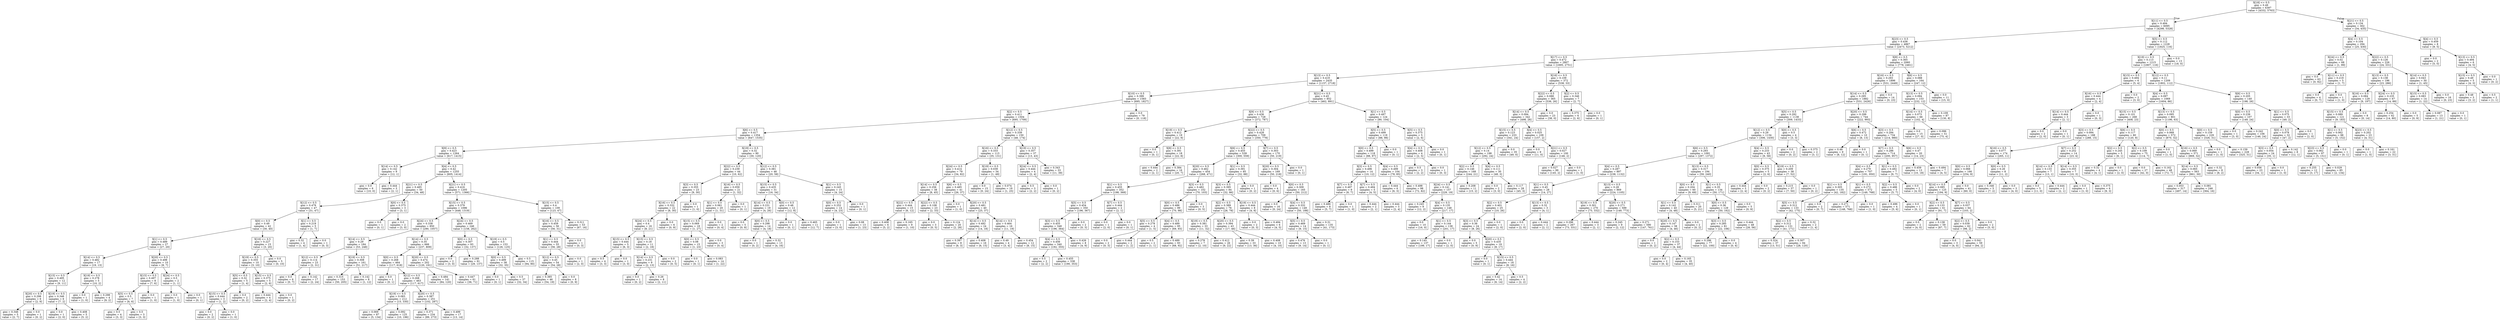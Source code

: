 digraph Tree {
node [shape=box] ;
0 [label="X[18] <= 0.5\ngini = 0.49\nsamples = 6397\nvalue = [4332, 5763]"] ;
1 [label="X[11] <= 0.5\ngini = 0.494\nsamples = 6095\nvalue = [4298, 5328]"] ;
0 -> 1 [labeldistance=2.5, labelangle=45, headlabel="True"] ;
2 [label="X[23] <= 0.5\ngini = 0.436\nsamples = 4867\nvalue = [2473, 5212]"] ;
1 -> 2 ;
3 [label="X[17] <= 0.5\ngini = 0.472\nsamples = 2807\nvalue = [1695, 2751]"] ;
2 -> 3 ;
4 [label="X[13] <= 0.5\ngini = 0.419\nsamples = 2435\nvalue = [1157, 2718]"] ;
3 -> 4 ;
5 [label="X[10] <= 0.5\ngini = 0.399\nsamples = 1583\nvalue = [695, 1827]"] ;
4 -> 5 ;
6 [label="X[2] <= 0.5\ngini = 0.411\nsamples = 1504\nvalue = [695, 1709]"] ;
5 -> 6 ;
7 [label="X[6] <= 0.5\ngini = 0.417\nsamples = 1354\nvalue = [647, 1535]"] ;
6 -> 7 ;
8 [label="X[9] <= 0.5\ngini = 0.423\nsamples = 1264\nvalue = [617, 1415]"] ;
7 -> 8 ;
9 [label="X[14] <= 0.5\ngini = 0.142\nsamples = 9\nvalue = [12, 1]"] ;
8 -> 9 ;
10 [label="gini = 0.0\nsamples = 6\nvalue = [10, 0]"] ;
9 -> 10 ;
11 [label="gini = 0.444\nsamples = 3\nvalue = [2, 1]"] ;
9 -> 11 ;
12 [label="X[4] <= 0.5\ngini = 0.42\nsamples = 1255\nvalue = [605, 1414]"] ;
8 -> 12 ;
13 [label="X[21] <= 0.5\ngini = 0.485\nsamples = 50\nvalue = [34, 48]"] ;
12 -> 13 ;
14 [label="X[12] <= 0.5\ngini = 0.479\nsamples = 47\nvalue = [31, 47]"] ;
13 -> 14 ;
15 [label="X[0] <= 0.5\ngini = 0.49\nsamples = 42\nvalue = [30, 40]"] ;
14 -> 15 ;
16 [label="X[1] <= 0.5\ngini = 0.489\nsamples = 27\nvalue = [27, 20]"] ;
15 -> 16 ;
17 [label="X[14] <= 0.5\ngini = 0.482\nsamples = 17\nvalue = [19, 13]"] ;
16 -> 17 ;
18 [label="X[15] <= 0.5\ngini = 0.495\nsamples = 12\nvalue = [9, 11]"] ;
17 -> 18 ;
19 [label="X[20] <= 0.5\ngini = 0.298\nsamples = 6\nvalue = [2, 9]"] ;
18 -> 19 ;
20 [label="gini = 0.346\nsamples = 5\nvalue = [2, 7]"] ;
19 -> 20 ;
21 [label="gini = 0.0\nsamples = 1\nvalue = [0, 2]"] ;
19 -> 21 ;
22 [label="X[19] <= 0.5\ngini = 0.346\nsamples = 6\nvalue = [7, 2]"] ;
18 -> 22 ;
23 [label="gini = 0.0\nsamples = 1\nvalue = [2, 0]"] ;
22 -> 23 ;
24 [label="gini = 0.408\nsamples = 5\nvalue = [5, 2]"] ;
22 -> 24 ;
25 [label="X[19] <= 0.5\ngini = 0.278\nsamples = 5\nvalue = [10, 2]"] ;
17 -> 25 ;
26 [label="gini = 0.0\nsamples = 1\nvalue = [1, 0]"] ;
25 -> 26 ;
27 [label="gini = 0.298\nsamples = 4\nvalue = [9, 2]"] ;
25 -> 27 ;
28 [label="X[20] <= 0.5\ngini = 0.498\nsamples = 10\nvalue = [8, 7]"] ;
16 -> 28 ;
29 [label="X[15] <= 0.5\ngini = 0.497\nsamples = 8\nvalue = [7, 6]"] ;
28 -> 29 ;
30 [label="X[5] <= 0.5\ngini = 0.5\nsamples = 7\nvalue = [6, 6]"] ;
29 -> 30 ;
31 [label="gini = 0.5\nsamples = 4\nvalue = [3, 3]"] ;
30 -> 31 ;
32 [label="gini = 0.5\nsamples = 3\nvalue = [3, 3]"] ;
30 -> 32 ;
33 [label="gini = 0.0\nsamples = 1\nvalue = [1, 0]"] ;
29 -> 33 ;
34 [label="X[24] <= 0.5\ngini = 0.5\nsamples = 2\nvalue = [1, 1]"] ;
28 -> 34 ;
35 [label="gini = 0.0\nsamples = 1\nvalue = [1, 0]"] ;
34 -> 35 ;
36 [label="gini = 0.0\nsamples = 1\nvalue = [0, 1]"] ;
34 -> 36 ;
37 [label="X[16] <= 0.5\ngini = 0.227\nsamples = 15\nvalue = [3, 20]"] ;
15 -> 37 ;
38 [label="X[19] <= 0.5\ngini = 0.355\nsamples = 10\nvalue = [3, 10]"] ;
37 -> 38 ;
39 [label="X[5] <= 0.5\ngini = 0.32\nsamples = 5\nvalue = [1, 4]"] ;
38 -> 39 ;
40 [label="X[15] <= 0.5\ngini = 0.444\nsamples = 3\nvalue = [1, 2]"] ;
39 -> 40 ;
41 [label="gini = 0.0\nsamples = 2\nvalue = [0, 2]"] ;
40 -> 41 ;
42 [label="gini = 0.0\nsamples = 1\nvalue = [1, 0]"] ;
40 -> 42 ;
43 [label="gini = 0.0\nsamples = 2\nvalue = [0, 2]"] ;
39 -> 43 ;
44 [label="X[15] <= 0.5\ngini = 0.375\nsamples = 5\nvalue = [2, 6]"] ;
38 -> 44 ;
45 [label="gini = 0.444\nsamples = 4\nvalue = [2, 4]"] ;
44 -> 45 ;
46 [label="gini = 0.0\nsamples = 1\nvalue = [0, 2]"] ;
44 -> 46 ;
47 [label="gini = 0.0\nsamples = 5\nvalue = [0, 10]"] ;
37 -> 47 ;
48 [label="X[1] <= 0.5\ngini = 0.219\nsamples = 5\nvalue = [1, 7]"] ;
14 -> 48 ;
49 [label="gini = 0.32\nsamples = 4\nvalue = [1, 4]"] ;
48 -> 49 ;
50 [label="gini = 0.0\nsamples = 1\nvalue = [0, 3]"] ;
48 -> 50 ;
51 [label="X[0] <= 0.5\ngini = 0.375\nsamples = 3\nvalue = [3, 1]"] ;
13 -> 51 ;
52 [label="gini = 0.0\nsamples = 1\nvalue = [0, 1]"] ;
51 -> 52 ;
53 [label="gini = 0.0\nsamples = 2\nvalue = [3, 0]"] ;
51 -> 53 ;
54 [label="X[21] <= 0.5\ngini = 0.416\nsamples = 1205\nvalue = [571, 1366]"] ;
12 -> 54 ;
55 [label="X[15] <= 0.5\ngini = 0.379\nsamples = 1096\nvalue = [448, 1319]"] ;
54 -> 55 ;
56 [label="X[24] <= 0.5\ngini = 0.338\nsamples = 850\nvalue = [290, 1057]"] ;
55 -> 56 ;
57 [label="X[14] <= 0.5\ngini = 0.29\nsamples = 184\nvalue = [53, 248]"] ;
56 -> 57 ;
58 [label="X[12] <= 0.5\ngini = 0.114\nsamples = 23\nvalue = [2, 31]"] ;
57 -> 58 ;
59 [label="gini = 0.0\nsamples = 6\nvalue = [0, 7]"] ;
58 -> 59 ;
60 [label="gini = 0.142\nsamples = 17\nvalue = [2, 24]"] ;
58 -> 60 ;
61 [label="X[19] <= 0.5\ngini = 0.308\nsamples = 161\nvalue = [51, 217]"] ;
57 -> 61 ;
62 [label="gini = 0.315\nsamples = 153\nvalue = [50, 205]"] ;
61 -> 62 ;
63 [label="gini = 0.142\nsamples = 8\nvalue = [1, 12]"] ;
61 -> 63 ;
64 [label="X[14] <= 0.5\ngini = 0.35\nsamples = 666\nvalue = [237, 809]"] ;
56 -> 64 ;
65 [label="X[0] <= 0.5\ngini = 0.268\nsamples = 464\nvalue = [117, 618]"] ;
64 -> 65 ;
66 [label="gini = 0.0\nsamples = 1\nvalue = [0, 1]"] ;
65 -> 66 ;
67 [label="X[12] <= 0.5\ngini = 0.268\nsamples = 463\nvalue = [117, 617]"] ;
65 -> 67 ;
68 [label="X[19] <= 0.5\ngini = 0.083\nsamples = 212\nvalue = [15, 330]"] ;
67 -> 68 ;
69 [label="gini = 0.069\nsamples = 87\nvalue = [5, 134]"] ;
68 -> 69 ;
70 [label="gini = 0.092\nsamples = 125\nvalue = [10, 196]"] ;
68 -> 70 ;
71 [label="X[20] <= 0.5\ngini = 0.387\nsamples = 251\nvalue = [102, 287]"] ;
67 -> 71 ;
72 [label="gini = 0.371\nsamples = 234\nvalue = [89, 273]"] ;
71 -> 72 ;
73 [label="gini = 0.499\nsamples = 17\nvalue = [13, 14]"] ;
71 -> 73 ;
74 [label="X[20] <= 0.5\ngini = 0.474\nsamples = 202\nvalue = [120, 191]"] ;
64 -> 74 ;
75 [label="gini = 0.484\nsamples = 141\nvalue = [84, 120]"] ;
74 -> 75 ;
76 [label="gini = 0.447\nsamples = 61\nvalue = [36, 71]"] ;
74 -> 76 ;
77 [label="X[24] <= 0.5\ngini = 0.469\nsamples = 246\nvalue = [158, 262]"] ;
55 -> 77 ;
78 [label="X[0] <= 0.5\ngini = 0.307\nsamples = 93\nvalue = [32, 137]"] ;
77 -> 78 ;
79 [label="gini = 0.0\nsamples = 2\nvalue = [3, 0]"] ;
78 -> 79 ;
80 [label="gini = 0.288\nsamples = 91\nvalue = [29, 137]"] ;
78 -> 80 ;
81 [label="X[19] <= 0.5\ngini = 0.5\nsamples = 153\nvalue = [126, 125]"] ;
77 -> 81 ;
82 [label="X[0] <= 0.5\ngini = 0.499\nsamples = 38\nvalue = [32, 35]"] ;
81 -> 82 ;
83 [label="gini = 0.0\nsamples = 1\nvalue = [0, 1]"] ;
82 -> 83 ;
84 [label="gini = 0.5\nsamples = 37\nvalue = [32, 34]"] ;
82 -> 84 ;
85 [label="gini = 0.5\nsamples = 115\nvalue = [94, 90]"] ;
81 -> 85 ;
86 [label="X[15] <= 0.5\ngini = 0.4\nsamples = 109\nvalue = [123, 47]"] ;
54 -> 86 ;
87 [label="X[16] <= 0.5\ngini = 0.459\nsamples = 56\nvalue = [56, 31]"] ;
86 -> 87 ;
88 [label="X[1] <= 0.5\ngini = 0.444\nsamples = 55\nvalue = [56, 28]"] ;
87 -> 88 ;
89 [label="X[12] <= 0.5\ngini = 0.45\nsamples = 54\nvalue = [54, 28]"] ;
88 -> 89 ;
90 [label="gini = 0.385\nsamples = 46\nvalue = [54, 19]"] ;
89 -> 90 ;
91 [label="gini = 0.0\nsamples = 8\nvalue = [0, 9]"] ;
89 -> 91 ;
92 [label="gini = 0.0\nsamples = 1\nvalue = [2, 0]"] ;
88 -> 92 ;
93 [label="gini = 0.0\nsamples = 1\nvalue = [0, 3]"] ;
87 -> 93 ;
94 [label="gini = 0.311\nsamples = 53\nvalue = [67, 16]"] ;
86 -> 94 ;
95 [label="X[19] <= 0.5\ngini = 0.32\nsamples = 90\nvalue = [30, 120]"] ;
7 -> 95 ;
96 [label="X[22] <= 0.5\ngini = 0.239\nsamples = 44\nvalue = [10, 62]"] ;
95 -> 96 ;
97 [label="X[3] <= 0.5\ngini = 0.355\nsamples = 23\nvalue = [9, 30]"] ;
96 -> 97 ;
98 [label="X[16] <= 0.5\ngini = 0.332\nsamples = 22\nvalue = [8, 30]"] ;
97 -> 98 ;
99 [label="X[24] <= 0.5\ngini = 0.4\nsamples = 16\nvalue = [8, 21]"] ;
98 -> 99 ;
100 [label="X[15] <= 0.5\ngini = 0.444\nsamples = 5\nvalue = [6, 3]"] ;
99 -> 100 ;
101 [label="gini = 0.5\nsamples = 4\nvalue = [3, 3]"] ;
100 -> 101 ;
102 [label="gini = 0.0\nsamples = 1\nvalue = [3, 0]"] ;
100 -> 102 ;
103 [label="X[15] <= 0.5\ngini = 0.18\nsamples = 11\nvalue = [2, 18]"] ;
99 -> 103 ;
104 [label="X[14] <= 0.5\ngini = 0.231\nsamples = 9\nvalue = [2, 13]"] ;
103 -> 104 ;
105 [label="gini = 0.0\nsamples = 1\nvalue = [0, 2]"] ;
104 -> 105 ;
106 [label="gini = 0.26\nsamples = 8\nvalue = [2, 11]"] ;
104 -> 106 ;
107 [label="gini = 0.0\nsamples = 2\nvalue = [0, 5]"] ;
103 -> 107 ;
108 [label="gini = 0.0\nsamples = 6\nvalue = [0, 9]"] ;
98 -> 108 ;
109 [label="gini = 0.0\nsamples = 1\nvalue = [1, 0]"] ;
97 -> 109 ;
110 [label="X[16] <= 0.5\ngini = 0.059\nsamples = 21\nvalue = [1, 32]"] ;
96 -> 110 ;
111 [label="X[1] <= 0.5\ngini = 0.061\nsamples = 20\nvalue = [1, 31]"] ;
110 -> 111 ;
112 [label="X[15] <= 0.5\ngini = 0.069\nsamples = 18\nvalue = [1, 27]"] ;
111 -> 112 ;
113 [label="X[0] <= 0.5\ngini = 0.08\nsamples = 15\nvalue = [1, 23]"] ;
112 -> 113 ;
114 [label="gini = 0.0\nsamples = 1\nvalue = [0, 1]"] ;
113 -> 114 ;
115 [label="gini = 0.083\nsamples = 14\nvalue = [1, 22]"] ;
113 -> 115 ;
116 [label="gini = 0.0\nsamples = 3\nvalue = [0, 4]"] ;
112 -> 116 ;
117 [label="gini = 0.0\nsamples = 2\nvalue = [0, 4]"] ;
111 -> 117 ;
118 [label="gini = 0.0\nsamples = 1\nvalue = [0, 1]"] ;
110 -> 118 ;
119 [label="X[12] <= 0.5\ngini = 0.381\nsamples = 46\nvalue = [20, 58]"] ;
95 -> 119 ;
120 [label="X[15] <= 0.5\ngini = 0.435\nsamples = 31\nvalue = [16, 34]"] ;
119 -> 120 ;
121 [label="X[14] <= 0.5\ngini = 0.231\nsamples = 19\nvalue = [4, 26]"] ;
120 -> 121 ;
122 [label="gini = 0.0\nsamples = 5\nvalue = [0, 8]"] ;
121 -> 122 ;
123 [label="X[0] <= 0.5\ngini = 0.298\nsamples = 14\nvalue = [4, 18]"] ;
121 -> 123 ;
124 [label="gini = 0.0\nsamples = 1\nvalue = [0, 2]"] ;
123 -> 124 ;
125 [label="gini = 0.32\nsamples = 13\nvalue = [4, 16]"] ;
123 -> 125 ;
126 [label="X[0] <= 0.5\ngini = 0.48\nsamples = 12\nvalue = [12, 8]"] ;
120 -> 126 ;
127 [label="gini = 0.0\nsamples = 1\nvalue = [0, 1]"] ;
126 -> 127 ;
128 [label="gini = 0.465\nsamples = 11\nvalue = [12, 7]"] ;
126 -> 128 ;
129 [label="X[1] <= 0.5\ngini = 0.245\nsamples = 15\nvalue = [4, 24]"] ;
119 -> 129 ;
130 [label="X[0] <= 0.5\ngini = 0.252\nsamples = 14\nvalue = [4, 23]"] ;
129 -> 130 ;
131 [label="gini = 0.0\nsamples = 1\nvalue = [3, 0]"] ;
130 -> 131 ;
132 [label="gini = 0.08\nsamples = 13\nvalue = [1, 23]"] ;
130 -> 132 ;
133 [label="gini = 0.0\nsamples = 1\nvalue = [0, 1]"] ;
129 -> 133 ;
134 [label="X[12] <= 0.5\ngini = 0.339\nsamples = 150\nvalue = [48, 174]"] ;
6 -> 134 ;
135 [label="X[16] <= 0.5\ngini = 0.333\nsamples = 113\nvalue = [35, 131]"] ;
134 -> 135 ;
136 [label="X[24] <= 0.5\ngini = 0.414\nsamples = 79\nvalue = [34, 82]"] ;
135 -> 136 ;
137 [label="X[14] <= 0.5\ngini = 0.256\nsamples = 38\nvalue = [8, 45]"] ;
136 -> 137 ;
138 [label="X[22] <= 0.5\ngini = 0.444\nsamples = 15\nvalue = [6, 12]"] ;
137 -> 138 ;
139 [label="gini = 0.408\nsamples = 6\nvalue = [5, 2]"] ;
138 -> 139 ;
140 [label="gini = 0.165\nsamples = 9\nvalue = [1, 10]"] ;
138 -> 140 ;
141 [label="X[22] <= 0.5\ngini = 0.108\nsamples = 23\nvalue = [2, 33]"] ;
137 -> 141 ;
142 [label="gini = 0.0\nsamples = 3\nvalue = [0, 5]"] ;
141 -> 142 ;
143 [label="gini = 0.124\nsamples = 20\nvalue = [2, 28]"] ;
141 -> 143 ;
144 [label="X[6] <= 0.5\ngini = 0.485\nsamples = 41\nvalue = [26, 37]"] ;
136 -> 144 ;
145 [label="gini = 0.0\nsamples = 1\nvalue = [1, 0]"] ;
144 -> 145 ;
146 [label="X[20] <= 0.5\ngini = 0.481\nsamples = 40\nvalue = [25, 37]"] ;
144 -> 146 ;
147 [label="X[14] <= 0.5\ngini = 0.492\nsamples = 24\nvalue = [14, 18]"] ;
146 -> 147 ;
148 [label="gini = 0.397\nsamples = 8\nvalue = [8, 3]"] ;
147 -> 148 ;
149 [label="gini = 0.408\nsamples = 16\nvalue = [6, 15]"] ;
147 -> 149 ;
150 [label="X[14] <= 0.5\ngini = 0.464\nsamples = 16\nvalue = [11, 19]"] ;
146 -> 150 ;
151 [label="gini = 0.49\nsamples = 4\nvalue = [3, 4]"] ;
150 -> 151 ;
152 [label="gini = 0.454\nsamples = 12\nvalue = [8, 15]"] ;
150 -> 152 ;
153 [label="X[19] <= 0.5\ngini = 0.039\nsamples = 34\nvalue = [1, 49]"] ;
135 -> 153 ;
154 [label="gini = 0.0\nsamples = 15\nvalue = [0, 24]"] ;
153 -> 154 ;
155 [label="gini = 0.074\nsamples = 19\nvalue = [1, 25]"] ;
153 -> 155 ;
156 [label="X[19] <= 0.5\ngini = 0.357\nsamples = 37\nvalue = [13, 43]"] ;
134 -> 156 ;
157 [label="X[24] <= 0.5\ngini = 0.444\nsamples = 4\nvalue = [2, 4]"] ;
156 -> 157 ;
158 [label="gini = 0.5\nsamples = 3\nvalue = [2, 2]"] ;
157 -> 158 ;
159 [label="gini = 0.0\nsamples = 1\nvalue = [0, 2]"] ;
157 -> 159 ;
160 [label="gini = 0.343\nsamples = 33\nvalue = [11, 39]"] ;
156 -> 160 ;
161 [label="gini = 0.0\nsamples = 79\nvalue = [0, 118]"] ;
5 -> 161 ;
162 [label="X[21] <= 0.5\ngini = 0.45\nsamples = 852\nvalue = [462, 891]"] ;
4 -> 162 ;
163 [label="X[9] <= 0.5\ngini = 0.436\nsamples = 728\nvalue = [372, 787]"] ;
162 -> 163 ;
164 [label="X[19] <= 0.5\ngini = 0.412\nsamples = 19\nvalue = [22, 9]"] ;
163 -> 164 ;
165 [label="gini = 0.0\nsamples = 1\nvalue = [0, 1]"] ;
164 -> 165 ;
166 [label="X[8] <= 0.5\ngini = 0.391\nsamples = 18\nvalue = [22, 8]"] ;
164 -> 166 ;
167 [label="gini = 0.444\nsamples = 2\nvalue = [2, 1]"] ;
166 -> 167 ;
168 [label="gini = 0.384\nsamples = 16\nvalue = [20, 7]"] ;
166 -> 168 ;
169 [label="X[22] <= 0.5\ngini = 0.428\nsamples = 709\nvalue = [350, 778]"] ;
163 -> 169 ;
170 [label="X[6] <= 0.5\ngini = 0.455\nsamples = 539\nvalue = [300, 559]"] ;
169 -> 170 ;
171 [label="X[20] <= 0.5\ngini = 0.462\nsamples = 454\nvalue = [268, 471]"] ;
170 -> 171 ;
172 [label="X[1] <= 0.5\ngini = 0.455\nsamples = 352\nvalue = [198, 368]"] ;
171 -> 172 ;
173 [label="X[5] <= 0.5\ngini = 0.454\nsamples = 350\nvalue = [196, 367]"] ;
172 -> 173 ;
174 [label="X[3] <= 0.5\ngini = 0.455\nsamples = 348\nvalue = [196, 364]"] ;
173 -> 174 ;
175 [label="X[4] <= 0.5\ngini = 0.456\nsamples = 340\nvalue = [192, 355]"] ;
174 -> 175 ;
176 [label="gini = 0.5\nsamples = 2\nvalue = [2, 2]"] ;
175 -> 176 ;
177 [label="gini = 0.455\nsamples = 338\nvalue = [190, 353]"] ;
175 -> 177 ;
178 [label="gini = 0.426\nsamples = 8\nvalue = [4, 9]"] ;
174 -> 178 ;
179 [label="gini = 0.0\nsamples = 2\nvalue = [0, 3]"] ;
173 -> 179 ;
180 [label="X[7] <= 0.5\ngini = 0.444\nsamples = 2\nvalue = [2, 1]"] ;
172 -> 180 ;
181 [label="gini = 0.0\nsamples = 1\nvalue = [2, 0]"] ;
180 -> 181 ;
182 [label="gini = 0.0\nsamples = 1\nvalue = [0, 1]"] ;
180 -> 182 ;
183 [label="X[3] <= 0.5\ngini = 0.482\nsamples = 102\nvalue = [70, 103]"] ;
171 -> 183 ;
184 [label="X[0] <= 0.5\ngini = 0.486\nsamples = 99\nvalue = [70, 98]"] ;
183 -> 184 ;
185 [label="X[5] <= 0.5\ngini = 0.278\nsamples = 4\nvalue = [1, 5]"] ;
184 -> 185 ;
186 [label="gini = 0.0\nsamples = 2\nvalue = [0, 3]"] ;
185 -> 186 ;
187 [label="gini = 0.444\nsamples = 2\nvalue = [1, 2]"] ;
185 -> 187 ;
188 [label="X[4] <= 0.5\ngini = 0.489\nsamples = 95\nvalue = [69, 93]"] ;
184 -> 188 ;
189 [label="gini = 0.5\nsamples = 2\nvalue = [1, 1]"] ;
188 -> 189 ;
190 [label="gini = 0.489\nsamples = 93\nvalue = [68, 92]"] ;
188 -> 190 ;
191 [label="gini = 0.0\nsamples = 3\nvalue = [0, 5]"] ;
183 -> 191 ;
192 [label="X[1] <= 0.5\ngini = 0.391\nsamples = 85\nvalue = [32, 88]"] ;
170 -> 192 ;
193 [label="X[3] <= 0.5\ngini = 0.395\nsamples = 84\nvalue = [32, 86]"] ;
192 -> 193 ;
194 [label="X[2] <= 0.5\ngini = 0.389\nsamples = 76\nvalue = [28, 78]"] ;
193 -> 194 ;
195 [label="X[19] <= 0.5\ngini = 0.381\nsamples = 33\nvalue = [11, 32]"] ;
194 -> 195 ;
196 [label="gini = 0.278\nsamples = 7\nvalue = [2, 10]"] ;
195 -> 196 ;
197 [label="gini = 0.412\nsamples = 26\nvalue = [9, 22]"] ;
195 -> 197 ;
198 [label="X[20] <= 0.5\ngini = 0.394\nsamples = 43\nvalue = [17, 46]"] ;
194 -> 198 ;
199 [label="gini = 0.39\nsamples = 33\nvalue = [13, 36]"] ;
198 -> 199 ;
200 [label="gini = 0.408\nsamples = 10\nvalue = [4, 10]"] ;
198 -> 200 ;
201 [label="X[19] <= 0.5\ngini = 0.444\nsamples = 8\nvalue = [4, 8]"] ;
193 -> 201 ;
202 [label="gini = 0.0\nsamples = 2\nvalue = [0, 3]"] ;
201 -> 202 ;
203 [label="gini = 0.494\nsamples = 6\nvalue = [4, 5]"] ;
201 -> 203 ;
204 [label="gini = 0.0\nsamples = 1\nvalue = [0, 2]"] ;
192 -> 204 ;
205 [label="X[7] <= 0.5\ngini = 0.303\nsamples = 170\nvalue = [50, 219]"] ;
169 -> 205 ;
206 [label="X[20] <= 0.5\ngini = 0.304\nsamples = 169\nvalue = [50, 218]"] ;
205 -> 206 ;
207 [label="gini = 0.0\nsamples = 4\nvalue = [0, 6]"] ;
206 -> 207 ;
208 [label="X[0] <= 0.5\ngini = 0.309\nsamples = 165\nvalue = [50, 212]"] ;
206 -> 208 ;
209 [label="gini = 0.0\nsamples = 16\nvalue = [0, 24]"] ;
208 -> 209 ;
210 [label="X[4] <= 0.5\ngini = 0.332\nsamples = 149\nvalue = [50, 188]"] ;
208 -> 210 ;
211 [label="X[5] <= 0.5\ngini = 0.469\nsamples = 14\nvalue = [9, 15]"] ;
210 -> 211 ;
212 [label="gini = 0.476\nsamples = 13\nvalue = [9, 14]"] ;
211 -> 212 ;
213 [label="gini = 0.0\nsamples = 1\nvalue = [0, 1]"] ;
211 -> 213 ;
214 [label="gini = 0.31\nsamples = 135\nvalue = [41, 173]"] ;
210 -> 214 ;
215 [label="gini = 0.0\nsamples = 1\nvalue = [0, 1]"] ;
205 -> 215 ;
216 [label="X[1] <= 0.5\ngini = 0.497\nsamples = 124\nvalue = [90, 104]"] ;
162 -> 216 ;
217 [label="X[5] <= 0.5\ngini = 0.499\nsamples = 119\nvalue = [88, 98]"] ;
216 -> 217 ;
218 [label="X[0] <= 0.5\ngini = 0.499\nsamples = 118\nvalue = [88, 97]"] ;
217 -> 218 ;
219 [label="X[3] <= 0.5\ngini = 0.496\nsamples = 14\nvalue = [10, 12]"] ;
218 -> 219 ;
220 [label="X[7] <= 0.5\ngini = 0.497\nsamples = 9\nvalue = [6, 7]"] ;
219 -> 220 ;
221 [label="gini = 0.486\nsamples = 8\nvalue = [5, 7]"] ;
220 -> 221 ;
222 [label="gini = 0.0\nsamples = 1\nvalue = [1, 0]"] ;
220 -> 222 ;
223 [label="X[7] <= 0.5\ngini = 0.494\nsamples = 5\nvalue = [4, 5]"] ;
219 -> 223 ;
224 [label="gini = 0.444\nsamples = 2\nvalue = [2, 1]"] ;
223 -> 224 ;
225 [label="gini = 0.444\nsamples = 3\nvalue = [2, 4]"] ;
223 -> 225 ;
226 [label="X[4] <= 0.5\ngini = 0.499\nsamples = 104\nvalue = [78, 85]"] ;
218 -> 226 ;
227 [label="gini = 0.444\nsamples = 6\nvalue = [6, 3]"] ;
226 -> 227 ;
228 [label="gini = 0.498\nsamples = 98\nvalue = [72, 82]"] ;
226 -> 228 ;
229 [label="gini = 0.0\nsamples = 1\nvalue = [0, 1]"] ;
217 -> 229 ;
230 [label="X[5] <= 0.5\ngini = 0.375\nsamples = 5\nvalue = [2, 6]"] ;
216 -> 230 ;
231 [label="X[4] <= 0.5\ngini = 0.408\nsamples = 4\nvalue = [2, 5]"] ;
230 -> 231 ;
232 [label="gini = 0.5\nsamples = 3\nvalue = [2, 2]"] ;
231 -> 232 ;
233 [label="gini = 0.0\nsamples = 1\nvalue = [0, 3]"] ;
231 -> 233 ;
234 [label="gini = 0.0\nsamples = 1\nvalue = [0, 1]"] ;
230 -> 234 ;
235 [label="X[16] <= 0.5\ngini = 0.109\nsamples = 372\nvalue = [538, 33]"] ;
3 -> 235 ;
236 [label="X[22] <= 0.5\ngini = 0.088\nsamples = 365\nvalue = [536, 26]"] ;
235 -> 236 ;
237 [label="X[14] <= 0.5\ngini = 0.094\nsamples = 342\nvalue = [498, 26]"] ;
236 -> 237 ;
238 [label="X[15] <= 0.5\ngini = 0.123\nsamples = 233\nvalue = [341, 24]"] ;
237 -> 238 ;
239 [label="X[12] <= 0.5\ngini = 0.14\nsamples = 198\nvalue = [292, 24]"] ;
238 -> 239 ;
240 [label="X[2] <= 0.5\ngini = 0.146\nsamples = 168\nvalue = [244, 21]"] ;
239 -> 240 ;
241 [label="X[24] <= 0.5\ngini = 0.141\nsamples = 157\nvalue = [229, 19]"] ;
240 -> 241 ;
242 [label="gini = 0.245\nsamples = 9\nvalue = [12, 2]"] ;
241 -> 242 ;
243 [label="X[4] <= 0.5\ngini = 0.135\nsamples = 148\nvalue = [217, 17]"] ;
241 -> 243 ;
244 [label="gini = 0.0\nsamples = 10\nvalue = [16, 0]"] ;
243 -> 244 ;
245 [label="X[1] <= 0.5\ngini = 0.144\nsamples = 138\nvalue = [201, 17]"] ;
243 -> 245 ;
246 [label="gini = 0.145\nsamples = 137\nvalue = [199, 17]"] ;
245 -> 246 ;
247 [label="gini = 0.0\nsamples = 1\nvalue = [2, 0]"] ;
245 -> 247 ;
248 [label="gini = 0.208\nsamples = 11\nvalue = [15, 2]"] ;
240 -> 248 ;
249 [label="X[4] <= 0.5\ngini = 0.111\nsamples = 30\nvalue = [48, 3]"] ;
239 -> 249 ;
250 [label="gini = 0.0\nsamples = 2\nvalue = [3, 0]"] ;
249 -> 250 ;
251 [label="gini = 0.117\nsamples = 28\nvalue = [45, 3]"] ;
249 -> 251 ;
252 [label="gini = 0.0\nsamples = 35\nvalue = [49, 0]"] ;
238 -> 252 ;
253 [label="X[4] <= 0.5\ngini = 0.025\nsamples = 109\nvalue = [157, 2]"] ;
237 -> 253 ;
254 [label="gini = 0.0\nsamples = 9\nvalue = [11, 0]"] ;
253 -> 254 ;
255 [label="X[21] <= 0.5\ngini = 0.027\nsamples = 100\nvalue = [146, 2]"] ;
253 -> 255 ;
256 [label="gini = 0.027\nsamples = 99\nvalue = [145, 2]"] ;
255 -> 256 ;
257 [label="gini = 0.0\nsamples = 1\nvalue = [1, 0]"] ;
255 -> 257 ;
258 [label="gini = 0.0\nsamples = 23\nvalue = [38, 0]"] ;
236 -> 258 ;
259 [label="X[2] <= 0.5\ngini = 0.346\nsamples = 7\nvalue = [2, 7]"] ;
235 -> 259 ;
260 [label="gini = 0.375\nsamples = 6\nvalue = [2, 6]"] ;
259 -> 260 ;
261 [label="gini = 0.0\nsamples = 1\nvalue = [0, 1]"] ;
259 -> 261 ;
262 [label="X[8] <= 0.5\ngini = 0.365\nsamples = 2060\nvalue = [778, 2461]"] ;
2 -> 262 ;
263 [label="X[16] <= 0.5\ngini = 0.293\nsamples = 1896\nvalue = [531, 2449]"] ;
262 -> 263 ;
264 [label="X[14] <= 0.5\ngini = 0.295\nsamples = 1882\nvalue = [531, 2426]"] ;
263 -> 264 ;
265 [label="X[5] <= 0.5\ngini = 0.292\nsamples = 1138\nvalue = [309, 1433]"] ;
264 -> 265 ;
266 [label="X[12] <= 0.5\ngini = 0.29\nsamples = 1134\nvalue = [306, 1430]"] ;
265 -> 266 ;
267 [label="X[6] <= 0.5\ngini = 0.293\nsamples = 1091\nvalue = [297, 1372]"] ;
266 -> 267 ;
268 [label="X[4] <= 0.5\ngini = 0.287\nsamples = 897\nvalue = [238, 1132]"] ;
267 -> 268 ;
269 [label="X[1] <= 0.5\ngini = 0.45\nsamples = 28\nvalue = [14, 27]"] ;
268 -> 269 ;
270 [label="X[2] <= 0.5\ngini = 0.401\nsamples = 25\nvalue = [10, 26]"] ;
269 -> 270 ;
271 [label="X[3] <= 0.5\ngini = 0.36\nsamples = 24\nvalue = [8, 26]"] ;
270 -> 271 ;
272 [label="gini = 0.0\nsamples = 5\nvalue = [0, 9]"] ;
271 -> 272 ;
273 [label="X[20] <= 0.5\ngini = 0.435\nsamples = 19\nvalue = [8, 17]"] ;
271 -> 273 ;
274 [label="gini = 0.0\nsamples = 1\nvalue = [0, 1]"] ;
273 -> 274 ;
275 [label="X[15] <= 0.5\ngini = 0.444\nsamples = 18\nvalue = [8, 16]"] ;
273 -> 275 ;
276 [label="gini = 0.42\nsamples = 14\nvalue = [6, 14]"] ;
275 -> 276 ;
277 [label="gini = 0.5\nsamples = 4\nvalue = [2, 2]"] ;
275 -> 277 ;
278 [label="gini = 0.0\nsamples = 1\nvalue = [2, 0]"] ;
270 -> 278 ;
279 [label="X[13] <= 0.5\ngini = 0.32\nsamples = 3\nvalue = [4, 1]"] ;
269 -> 279 ;
280 [label="gini = 0.0\nsamples = 1\nvalue = [2, 0]"] ;
279 -> 280 ;
281 [label="gini = 0.444\nsamples = 2\nvalue = [2, 1]"] ;
279 -> 281 ;
282 [label="X[13] <= 0.5\ngini = 0.28\nsamples = 869\nvalue = [224, 1105]"] ;
268 -> 282 ;
283 [label="X[19] <= 0.5\ngini = 0.301\nsamples = 270\nvalue = [75, 332]"] ;
282 -> 283 ;
284 [label="gini = 0.296\nsamples = 267\nvalue = [73, 331]"] ;
283 -> 284 ;
285 [label="gini = 0.444\nsamples = 3\nvalue = [2, 1]"] ;
283 -> 285 ;
286 [label="X[20] <= 0.5\ngini = 0.271\nsamples = 599\nvalue = [149, 773]"] ;
282 -> 286 ;
287 [label="gini = 0.245\nsamples = 9\nvalue = [2, 12]"] ;
286 -> 287 ;
288 [label="gini = 0.271\nsamples = 590\nvalue = [147, 761]"] ;
286 -> 288 ;
289 [label="X[13] <= 0.5\ngini = 0.317\nsamples = 194\nvalue = [59, 240]"] ;
267 -> 289 ;
290 [label="X[0] <= 0.5\ngini = 0.204\nsamples = 60\nvalue = [9, 69]"] ;
289 -> 290 ;
291 [label="X[1] <= 0.5\ngini = 0.142\nsamples = 40\nvalue = [4, 48]"] ;
290 -> 291 ;
292 [label="X[20] <= 0.5\ngini = 0.147\nsamples = 38\nvalue = [4, 46]"] ;
291 -> 292 ;
293 [label="gini = 0.0\nsamples = 1\nvalue = [0, 2]"] ;
292 -> 293 ;
294 [label="X[2] <= 0.5\ngini = 0.153\nsamples = 37\nvalue = [4, 44]"] ;
292 -> 294 ;
295 [label="gini = 0.0\nsamples = 2\nvalue = [0, 4]"] ;
294 -> 295 ;
296 [label="gini = 0.165\nsamples = 35\nvalue = [4, 40]"] ;
294 -> 296 ;
297 [label="gini = 0.0\nsamples = 2\nvalue = [0, 2]"] ;
291 -> 297 ;
298 [label="gini = 0.311\nsamples = 20\nvalue = [5, 21]"] ;
290 -> 298 ;
299 [label="X[1] <= 0.5\ngini = 0.35\nsamples = 134\nvalue = [50, 171]"] ;
289 -> 299 ;
300 [label="X[0] <= 0.5\ngini = 0.36\nsamples = 129\nvalue = [50, 162]"] ;
299 -> 300 ;
301 [label="X[3] <= 0.5\ngini = 0.285\nsamples = 81\nvalue = [22, 106]"] ;
300 -> 301 ;
302 [label="gini = 0.296\nsamples = 77\nvalue = [22, 100]"] ;
301 -> 302 ;
303 [label="gini = 0.0\nsamples = 4\nvalue = [0, 6]"] ;
301 -> 303 ;
304 [label="gini = 0.444\nsamples = 48\nvalue = [28, 56]"] ;
300 -> 304 ;
305 [label="gini = 0.0\nsamples = 5\nvalue = [0, 9]"] ;
299 -> 305 ;
306 [label="X[4] <= 0.5\ngini = 0.233\nsamples = 43\nvalue = [9, 58]"] ;
266 -> 306 ;
307 [label="X[0] <= 0.5\ngini = 0.375\nsamples = 5\nvalue = [2, 6]"] ;
306 -> 307 ;
308 [label="gini = 0.444\nsamples = 3\nvalue = [2, 4]"] ;
307 -> 308 ;
309 [label="gini = 0.0\nsamples = 2\nvalue = [0, 2]"] ;
307 -> 309 ;
310 [label="X[19] <= 0.5\ngini = 0.209\nsamples = 38\nvalue = [7, 52]"] ;
306 -> 310 ;
311 [label="gini = 0.215\nsamples = 37\nvalue = [7, 50]"] ;
310 -> 311 ;
312 [label="gini = 0.0\nsamples = 1\nvalue = [0, 2]"] ;
310 -> 312 ;
313 [label="X[0] <= 0.5\ngini = 0.5\nsamples = 4\nvalue = [3, 3]"] ;
265 -> 313 ;
314 [label="gini = 0.0\nsamples = 2\nvalue = [0, 2]"] ;
313 -> 314 ;
315 [label="gini = 0.375\nsamples = 2\nvalue = [3, 1]"] ;
313 -> 315 ;
316 [label="X[20] <= 0.5\ngini = 0.299\nsamples = 744\nvalue = [222, 993]"] ;
264 -> 316 ;
317 [label="X[6] <= 0.5\ngini = 0.472\nsamples = 10\nvalue = [8, 13]"] ;
316 -> 317 ;
318 [label="gini = 0.48\nsamples = 9\nvalue = [8, 12]"] ;
317 -> 318 ;
319 [label="gini = 0.0\nsamples = 1\nvalue = [0, 1]"] ;
317 -> 319 ;
320 [label="X[3] <= 0.5\ngini = 0.294\nsamples = 734\nvalue = [214, 980]"] ;
316 -> 320 ;
321 [label="X[7] <= 0.5\ngini = 0.286\nsamples = 714\nvalue = [200, 957]"] ;
320 -> 321 ;
322 [label="X[4] <= 0.5\ngini = 0.279\nsamples = 707\nvalue = [191, 950]"] ;
321 -> 322 ;
323 [label="X[1] <= 0.5\ngini = 0.305\nsamples = 135\nvalue = [42, 182]"] ;
322 -> 323 ;
324 [label="X[5] <= 0.5\ngini = 0.312\nsamples = 133\nvalue = [42, 175]"] ;
323 -> 324 ;
325 [label="X[2] <= 0.5\ngini = 0.312\nsamples = 131\nvalue = [41, 171]"] ;
324 -> 325 ;
326 [label="gini = 0.324\nsamples = 37\nvalue = [13, 51]"] ;
325 -> 326 ;
327 [label="gini = 0.307\nsamples = 94\nvalue = [28, 120]"] ;
325 -> 327 ;
328 [label="gini = 0.32\nsamples = 2\nvalue = [1, 4]"] ;
324 -> 328 ;
329 [label="gini = 0.0\nsamples = 2\nvalue = [0, 7]"] ;
323 -> 329 ;
330 [label="X[1] <= 0.5\ngini = 0.272\nsamples = 572\nvalue = [149, 768]"] ;
322 -> 330 ;
331 [label="gini = 0.271\nsamples = 571\nvalue = [148, 768]"] ;
330 -> 331 ;
332 [label="gini = 0.0\nsamples = 1\nvalue = [1, 0]"] ;
330 -> 332 ;
333 [label="X[1] <= 0.5\ngini = 0.492\nsamples = 7\nvalue = [9, 7]"] ;
321 -> 333 ;
334 [label="X[2] <= 0.5\ngini = 0.486\nsamples = 5\nvalue = [5, 7]"] ;
333 -> 334 ;
335 [label="gini = 0.496\nsamples = 4\nvalue = [5, 6]"] ;
334 -> 335 ;
336 [label="gini = 0.0\nsamples = 1\nvalue = [0, 1]"] ;
334 -> 336 ;
337 [label="gini = 0.0\nsamples = 2\nvalue = [4, 0]"] ;
333 -> 337 ;
338 [label="X[6] <= 0.5\ngini = 0.47\nsamples = 20\nvalue = [14, 23]"] ;
320 -> 338 ;
339 [label="gini = 0.459\nsamples = 13\nvalue = [10, 18]"] ;
338 -> 339 ;
340 [label="gini = 0.494\nsamples = 7\nvalue = [4, 5]"] ;
338 -> 340 ;
341 [label="gini = 0.0\nsamples = 14\nvalue = [0, 23]"] ;
263 -> 341 ;
342 [label="X[6] <= 0.5\ngini = 0.088\nsamples = 164\nvalue = [247, 12]"] ;
262 -> 342 ;
343 [label="X[13] <= 0.5\ngini = 0.094\nsamples = 153\nvalue = [232, 12]"] ;
342 -> 343 ;
344 [label="X[14] <= 0.5\ngini = 0.073\nsamples = 66\nvalue = [102, 4]"] ;
343 -> 344 ;
345 [label="gini = 0.0\nsamples = 15\nvalue = [27, 0]"] ;
344 -> 345 ;
346 [label="gini = 0.096\nsamples = 51\nvalue = [75, 4]"] ;
344 -> 346 ;
347 [label="gini = 0.109\nsamples = 87\nvalue = [130, 8]"] ;
343 -> 347 ;
348 [label="gini = 0.0\nsamples = 11\nvalue = [15, 0]"] ;
342 -> 348 ;
349 [label="X[5] <= 0.5\ngini = 0.112\nsamples = 1228\nvalue = [1825, 116]"] ;
1 -> 349 ;
350 [label="X[19] <= 0.5\ngini = 0.113\nsamples = 1215\nvalue = [1807, 116]"] ;
349 -> 350 ;
351 [label="X[15] <= 0.5\ngini = 0.494\nsamples = 6\nvalue = [5, 4]"] ;
350 -> 351 ;
352 [label="X[16] <= 0.5\ngini = 0.444\nsamples = 4\nvalue = [2, 4]"] ;
351 -> 352 ;
353 [label="X[14] <= 0.5\ngini = 0.444\nsamples = 3\nvalue = [2, 1]"] ;
352 -> 353 ;
354 [label="gini = 0.0\nsamples = 2\nvalue = [2, 0]"] ;
353 -> 354 ;
355 [label="gini = 0.0\nsamples = 1\nvalue = [0, 1]"] ;
353 -> 355 ;
356 [label="gini = 0.0\nsamples = 1\nvalue = [0, 3]"] ;
352 -> 356 ;
357 [label="gini = 0.0\nsamples = 2\nvalue = [3, 0]"] ;
351 -> 357 ;
358 [label="X[12] <= 0.5\ngini = 0.11\nsamples = 1209\nvalue = [1802, 112]"] ;
350 -> 358 ;
359 [label="X[4] <= 0.5\ngini = 0.097\nsamples = 1069\nvalue = [1604, 86]"] ;
358 -> 359 ;
360 [label="X[15] <= 0.5\ngini = 0.101\nsamples = 268\nvalue = [408, 23]"] ;
359 -> 360 ;
361 [label="X[3] <= 0.5\ngini = 0.094\nsamples = 188\nvalue = [288, 15]"] ;
360 -> 361 ;
362 [label="X[16] <= 0.5\ngini = 0.077\nsamples = 174\nvalue = [265, 11]"] ;
361 -> 362 ;
363 [label="X[0] <= 0.5\ngini = 0.066\nsamples = 166\nvalue = [254, 9]"] ;
362 -> 363 ;
364 [label="X[14] <= 0.5\ngini = 0.085\nsamples = 125\nvalue = [194, 9]"] ;
363 -> 364 ;
365 [label="X[2] <= 0.5\ngini = 0.133\nsamples = 61\nvalue = [91, 7]"] ;
364 -> 365 ;
366 [label="gini = 0.0\nsamples = 2\nvalue = [4, 0]"] ;
365 -> 366 ;
367 [label="gini = 0.138\nsamples = 59\nvalue = [87, 7]"] ;
365 -> 367 ;
368 [label="X[7] <= 0.5\ngini = 0.037\nsamples = 64\nvalue = [103, 2]"] ;
364 -> 368 ;
369 [label="X[2] <= 0.5\ngini = 0.039\nsamples = 62\nvalue = [98, 2]"] ;
368 -> 369 ;
370 [label="gini = 0.0\nsamples = 3\nvalue = [4, 0]"] ;
369 -> 370 ;
371 [label="gini = 0.041\nsamples = 59\nvalue = [94, 2]"] ;
369 -> 371 ;
372 [label="gini = 0.0\nsamples = 2\nvalue = [5, 0]"] ;
368 -> 372 ;
373 [label="gini = 0.0\nsamples = 41\nvalue = [60, 0]"] ;
363 -> 373 ;
374 [label="X[0] <= 0.5\ngini = 0.26\nsamples = 8\nvalue = [11, 2]"] ;
362 -> 374 ;
375 [label="gini = 0.346\nsamples = 5\nvalue = [7, 2]"] ;
374 -> 375 ;
376 [label="gini = 0.0\nsamples = 3\nvalue = [4, 0]"] ;
374 -> 376 ;
377 [label="X[7] <= 0.5\ngini = 0.252\nsamples = 14\nvalue = [23, 4]"] ;
361 -> 377 ;
378 [label="X[14] <= 0.5\ngini = 0.133\nsamples = 7\nvalue = [13, 1]"] ;
377 -> 378 ;
379 [label="gini = 0.0\nsamples = 5\nvalue = [11, 0]"] ;
378 -> 379 ;
380 [label="gini = 0.444\nsamples = 2\nvalue = [2, 1]"] ;
378 -> 380 ;
381 [label="X[14] <= 0.5\ngini = 0.355\nsamples = 7\nvalue = [10, 3]"] ;
377 -> 381 ;
382 [label="gini = 0.0\nsamples = 1\nvalue = [1, 0]"] ;
381 -> 382 ;
383 [label="gini = 0.375\nsamples = 6\nvalue = [9, 3]"] ;
381 -> 383 ;
384 [label="X[6] <= 0.5\ngini = 0.117\nsamples = 80\nvalue = [120, 8]"] ;
360 -> 384 ;
385 [label="X[2] <= 0.5\ngini = 0.245\nsamples = 5\nvalue = [6, 1]"] ;
384 -> 385 ;
386 [label="gini = 0.32\nsamples = 4\nvalue = [4, 1]"] ;
385 -> 386 ;
387 [label="gini = 0.0\nsamples = 1\nvalue = [2, 0]"] ;
385 -> 387 ;
388 [label="X[2] <= 0.5\ngini = 0.109\nsamples = 75\nvalue = [114, 7]"] ;
384 -> 388 ;
389 [label="gini = 0.0\nsamples = 27\nvalue = [42, 0]"] ;
388 -> 389 ;
390 [label="gini = 0.162\nsamples = 48\nvalue = [72, 7]"] ;
388 -> 390 ;
391 [label="X[13] <= 0.5\ngini = 0.095\nsamples = 801\nvalue = [1196, 63]"] ;
359 -> 391 ;
392 [label="X[0] <= 0.5\ngini = 0.068\nsamples = 572\nvalue = [870, 32]"] ;
391 -> 392 ;
393 [label="gini = 0.0\nsamples = 1\nvalue = [1, 0]"] ;
392 -> 393 ;
394 [label="X[16] <= 0.5\ngini = 0.069\nsamples = 571\nvalue = [869, 32]"] ;
392 -> 394 ;
395 [label="X[14] <= 0.5\ngini = 0.065\nsamples = 563\nvalue = [861, 30]"] ;
394 -> 395 ;
396 [label="gini = 0.053\nsamples = 317\nvalue = [497, 14]"] ;
395 -> 396 ;
397 [label="gini = 0.081\nsamples = 246\nvalue = [364, 16]"] ;
395 -> 397 ;
398 [label="gini = 0.32\nsamples = 8\nvalue = [8, 2]"] ;
394 -> 398 ;
399 [label="X[0] <= 0.5\ngini = 0.159\nsamples = 229\nvalue = [326, 31]"] ;
391 -> 399 ;
400 [label="gini = 0.0\nsamples = 1\nvalue = [1, 0]"] ;
399 -> 400 ;
401 [label="gini = 0.159\nsamples = 228\nvalue = [325, 31]"] ;
399 -> 401 ;
402 [label="X[6] <= 0.5\ngini = 0.205\nsamples = 140\nvalue = [198, 26]"] ;
358 -> 402 ;
403 [label="X[0] <= 0.5\ngini = 0.239\nsamples = 107\nvalue = [149, 24]"] ;
402 -> 403 ;
404 [label="gini = 0.0\nsamples = 1\nvalue = [3, 0]"] ;
403 -> 404 ;
405 [label="gini = 0.242\nsamples = 106\nvalue = [146, 24]"] ;
403 -> 405 ;
406 [label="X[1] <= 0.5\ngini = 0.075\nsamples = 33\nvalue = [49, 2]"] ;
402 -> 406 ;
407 [label="X[0] <= 0.5\ngini = 0.078\nsamples = 32\nvalue = [47, 2]"] ;
406 -> 407 ;
408 [label="X[3] <= 0.5\ngini = 0.054\nsamples = 24\nvalue = [35, 1]"] ;
407 -> 408 ;
409 [label="gini = 0.056\nsamples = 23\nvalue = [34, 1]"] ;
408 -> 409 ;
410 [label="gini = 0.0\nsamples = 1\nvalue = [1, 0]"] ;
408 -> 410 ;
411 [label="gini = 0.142\nsamples = 8\nvalue = [12, 1]"] ;
407 -> 411 ;
412 [label="gini = 0.0\nsamples = 1\nvalue = [2, 0]"] ;
406 -> 412 ;
413 [label="gini = 0.0\nsamples = 13\nvalue = [18, 0]"] ;
349 -> 413 ;
414 [label="X[21] <= 0.5\ngini = 0.134\nsamples = 302\nvalue = [34, 435]"] ;
0 -> 414 [labeldistance=2.5, labelangle=-45, headlabel="False"] ;
415 [label="X[4] <= 0.5\ngini = 0.104\nsamples = 294\nvalue = [25, 430]"] ;
414 -> 415 ;
416 [label="X[24] <= 0.5\ngini = 0.02\nsamples = 68\nvalue = [1, 99]"] ;
415 -> 416 ;
417 [label="gini = 0.0\nsamples = 63\nvalue = [0, 92]"] ;
416 -> 417 ;
418 [label="X[11] <= 0.5\ngini = 0.219\nsamples = 5\nvalue = [1, 7]"] ;
416 -> 418 ;
419 [label="gini = 0.0\nsamples = 4\nvalue = [0, 7]"] ;
418 -> 419 ;
420 [label="gini = 0.0\nsamples = 1\nvalue = [1, 0]"] ;
418 -> 420 ;
421 [label="X[22] <= 0.5\ngini = 0.126\nsamples = 226\nvalue = [24, 331]"] ;
415 -> 421 ;
422 [label="X[13] <= 0.5\ngini = 0.138\nsamples = 196\nvalue = [23, 286]"] ;
421 -> 422 ;
423 [label="X[16] <= 0.5\ngini = 0.084\nsamples = 129\nvalue = [9, 197]"] ;
422 -> 423 ;
424 [label="X[15] <= 0.5\ngini = 0.089\nsamples = 121\nvalue = [9, 183]"] ;
423 -> 424 ;
425 [label="X[1] <= 0.5\ngini = 0.062\nsamples = 98\nvalue = [5, 152]"] ;
424 -> 425 ;
426 [label="X[23] <= 0.5\ngini = 0.062\nsamples = 97\nvalue = [5, 151]"] ;
425 -> 426 ;
427 [label="gini = 0.255\nsamples = 12\nvalue = [3, 17]"] ;
426 -> 427 ;
428 [label="gini = 0.029\nsamples = 85\nvalue = [2, 134]"] ;
426 -> 428 ;
429 [label="gini = 0.0\nsamples = 1\nvalue = [0, 1]"] ;
425 -> 429 ;
430 [label="X[23] <= 0.5\ngini = 0.202\nsamples = 23\nvalue = [4, 31]"] ;
424 -> 430 ;
431 [label="gini = 0.0\nsamples = 1\nvalue = [1, 0]"] ;
430 -> 431 ;
432 [label="gini = 0.161\nsamples = 22\nvalue = [3, 31]"] ;
430 -> 432 ;
433 [label="gini = 0.0\nsamples = 8\nvalue = [0, 14]"] ;
423 -> 433 ;
434 [label="X[24] <= 0.5\ngini = 0.235\nsamples = 67\nvalue = [14, 89]"] ;
422 -> 434 ;
435 [label="gini = 0.254\nsamples = 62\nvalue = [14, 80]"] ;
434 -> 435 ;
436 [label="gini = 0.0\nsamples = 5\nvalue = [0, 9]"] ;
434 -> 436 ;
437 [label="X[14] <= 0.5\ngini = 0.043\nsamples = 30\nvalue = [1, 45]"] ;
421 -> 437 ;
438 [label="X[15] <= 0.5\ngini = 0.083\nsamples = 14\nvalue = [1, 22]"] ;
437 -> 438 ;
439 [label="gini = 0.087\nsamples = 13\nvalue = [1, 21]"] ;
438 -> 439 ;
440 [label="gini = 0.0\nsamples = 1\nvalue = [0, 1]"] ;
438 -> 440 ;
441 [label="gini = 0.0\nsamples = 16\nvalue = [0, 23]"] ;
437 -> 441 ;
442 [label="X[4] <= 0.5\ngini = 0.459\nsamples = 8\nvalue = [9, 5]"] ;
414 -> 442 ;
443 [label="gini = 0.0\nsamples = 2\nvalue = [5, 0]"] ;
442 -> 443 ;
444 [label="X[13] <= 0.5\ngini = 0.494\nsamples = 6\nvalue = [4, 5]"] ;
442 -> 444 ;
445 [label="X[15] <= 0.5\ngini = 0.49\nsamples = 5\nvalue = [4, 3]"] ;
444 -> 445 ;
446 [label="gini = 0.48\nsamples = 3\nvalue = [3, 2]"] ;
445 -> 446 ;
447 [label="gini = 0.5\nsamples = 2\nvalue = [1, 1]"] ;
445 -> 447 ;
448 [label="gini = 0.0\nsamples = 1\nvalue = [0, 2]"] ;
444 -> 448 ;
}